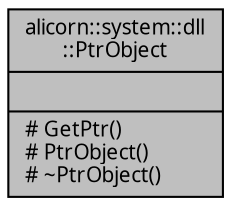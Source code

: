 digraph "alicorn::system::dll::PtrObject"
{
 // INTERACTIVE_SVG=YES
  edge [fontname="Verdana",fontsize="10",labelfontname="Verdana",labelfontsize="10"];
  node [fontname="Verdana",fontsize="10",shape=record];
  Node1 [label="{alicorn::system::dll\l::PtrObject\n||# GetPtr()\l# PtrObject()\l# ~PtrObject()\l}",height=0.2,width=0.4,color="black", fillcolor="grey75", style="filled", fontcolor="black"];
}
